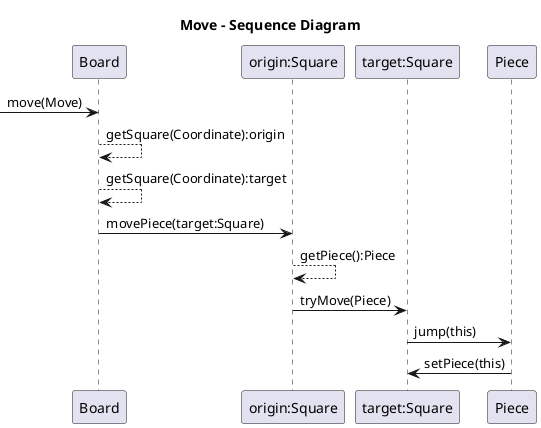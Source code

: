 @startuml MoveSequence

title "Move - Sequence Diagram"

[-> Board : move(Move)
Board --> Board : getSquare(Coordinate):origin
Board --> Board : getSquare(Coordinate):target
Board -> "origin:Square" : movePiece(target:Square)
"origin:Square" --> "origin:Square" : getPiece():Piece
"origin:Square" -> "target:Square" : tryMove(Piece)
"target:Square" -> Piece : jump(this)
Piece -> "target:Square" : setPiece(this)

@enduml